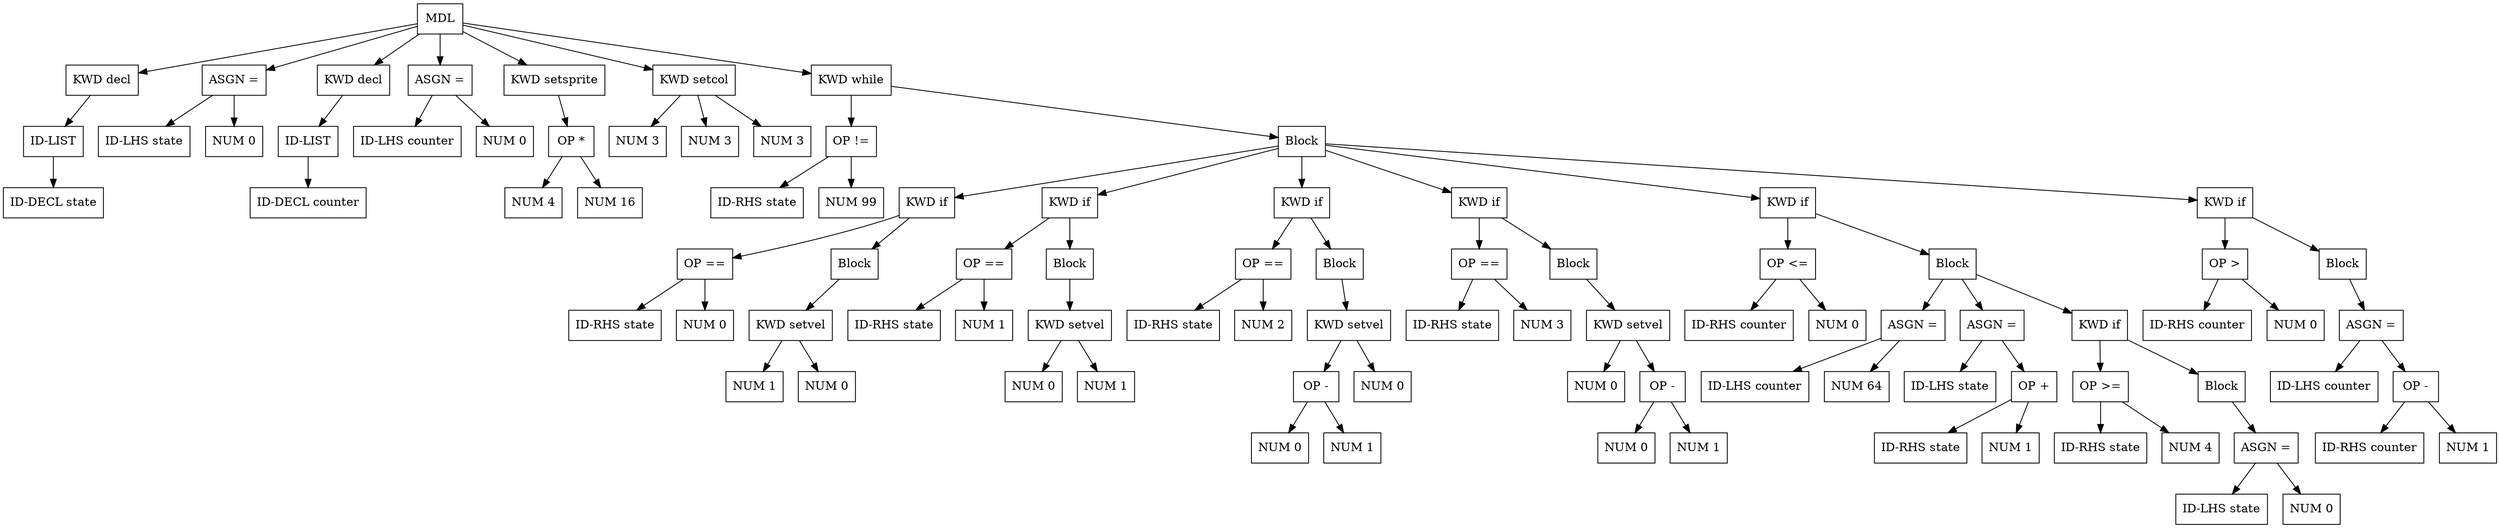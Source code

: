 digraph G {
node [shape = circle];
node581 [ uuid = "a3a4155b-bbeb-4bc4-8eb9-001410db3bc4" shape = "record" label = "MDL
 " ];
node582 [ uuid = "4d6a985f-d227-4a34-b58f-37a289695b80" shape = "record" label = "KWD
 decl" ];
node583 [ uuid = "967cce8c-e83f-4cfc-b557-5db32b6820de" shape = "record" label = "ID-LIST
 " ];
node584 [ uuid = "7b9bea07-f0d0-4098-b497-31f8a9a14727" shape = "record" label = "ID-DECL
 state" ];
node583 -> node584;
node582 -> node583;
node581 -> node582;
node586 [ uuid = "ab95aa07-bf0a-4d30-8251-1affcc6522fc" shape = "record" label = "ASGN
 =" ];
node585 [ uuid = "ca5f2e86-373b-4954-9287-553b3b6abf8c" shape = "record" label = "ID-LHS
 state" ];
node586 -> node585;
node587 [ uuid = "1f2fbc1c-37a2-4eee-a3f2-8f358321abbf" shape = "record" label = "NUM
 0" ];
node586 -> node587;
node581 -> node586;
node588 [ uuid = "812e41ed-1bbc-429e-84a3-b668cb4c7c76" shape = "record" label = "KWD
 decl" ];
node589 [ uuid = "8d6db49a-d2be-46cd-815d-5320dfbce3a9" shape = "record" label = "ID-LIST
 " ];
node590 [ uuid = "8fe3fa3c-ec2b-4f2f-91da-7b43883b424b" shape = "record" label = "ID-DECL
 counter" ];
node589 -> node590;
node588 -> node589;
node581 -> node588;
node592 [ uuid = "2593fd8f-c93d-491d-8678-4ea9fc0b27cc" shape = "record" label = "ASGN
 =" ];
node591 [ uuid = "1e1f23c4-f04c-4617-84cb-9317501d0d23" shape = "record" label = "ID-LHS
 counter" ];
node592 -> node591;
node593 [ uuid = "d41505d9-be9c-46c0-b2dd-0c0a9117ca98" shape = "record" label = "NUM
 0" ];
node592 -> node593;
node581 -> node592;
node594 [ uuid = "c418fe80-a65c-454b-8610-a44e45e0c058" shape = "record" label = "KWD
 setsprite" ];
node596 [ uuid = "731e3db3-a787-4b45-9001-2b6322d14c4b" shape = "record" label = "OP
 *" ];
node595 [ uuid = "c2032cc8-307d-4078-9276-79be78cab81c" shape = "record" label = "NUM
 4" ];
node596 -> node595;
node597 [ uuid = "ddc4dfc7-393d-4886-89d4-55f79b7d0557" shape = "record" label = "NUM
 16" ];
node596 -> node597;
node594 -> node596;
node581 -> node594;
node598 [ uuid = "b671a51f-a16e-4542-b3f4-a3bc7751b113" shape = "record" label = "KWD
 setcol" ];
node599 [ uuid = "979b79a0-87f5-44d2-a021-831310304a7e" shape = "record" label = "NUM
 3" ];
node598 -> node599;
node600 [ uuid = "7ccb3c57-d37e-4c92-aaa0-3ecba2462b4b" shape = "record" label = "NUM
 3" ];
node598 -> node600;
node601 [ uuid = "83e0d476-3b35-4b5e-951f-d1a5f777cceb" shape = "record" label = "NUM
 3" ];
node598 -> node601;
node581 -> node598;
node602 [ uuid = "a52610de-3675-4e8f-b371-c5bbdd87fa99" shape = "record" label = "KWD
 while" ];
node604 [ uuid = "9f278964-40d9-4b38-aa34-7b1d5d608f9d" shape = "record" label = "OP
 !=" ];
node603 [ uuid = "b26ceae5-bb03-4829-a8a5-90c4782e95a6" shape = "record" label = "ID-RHS
 state" ];
node604 -> node603;
node605 [ uuid = "218aaebc-ef63-4e31-95fe-c3b5545e3908" shape = "record" label = "NUM
 99" ];
node604 -> node605;
node602 -> node604;
node606 [ uuid = "dc2f584f-03fe-44ac-8d24-5658804fa97e" shape = "record" label = "Block
 " ];
node607 [ uuid = "475cfdd6-f583-41ea-938e-52f39a3d8b84" shape = "record" label = "KWD
 if" ];
node609 [ uuid = "7a1a147f-e5f0-4251-a195-e6c007e254ed" shape = "record" label = "OP
 ==" ];
node608 [ uuid = "4e2a8c05-6739-41dd-9a9f-91886846fe78" shape = "record" label = "ID-RHS
 state" ];
node609 -> node608;
node610 [ uuid = "2696358a-c1bf-4292-9ac0-1145eea60810" shape = "record" label = "NUM
 0" ];
node609 -> node610;
node607 -> node609;
node611 [ uuid = "73d42afd-d298-4292-beee-f05a7f0737e3" shape = "record" label = "Block
 " ];
node612 [ uuid = "b447f018-05f4-4c51-a923-1470f41bb245" shape = "record" label = "KWD
 setvel" ];
node613 [ uuid = "18dbb90b-e498-42b8-805a-1f8fd3c39d27" shape = "record" label = "NUM
 1" ];
node612 -> node613;
node614 [ uuid = "e5ee2f73-75df-4687-b498-e821099cd74a" shape = "record" label = "NUM
 0" ];
node612 -> node614;
node611 -> node612;
node607 -> node611;
node606 -> node607;
node615 [ uuid = "9900ca75-a77f-415c-93f2-9ef7701a4000" shape = "record" label = "KWD
 if" ];
node617 [ uuid = "9fc6c264-9508-4b6a-af73-565bf46afb21" shape = "record" label = "OP
 ==" ];
node616 [ uuid = "9c13f03e-46ad-48c2-95fa-dd767e6ca938" shape = "record" label = "ID-RHS
 state" ];
node617 -> node616;
node618 [ uuid = "464834ab-39dc-43c1-9f6d-dc4ccfbfb006" shape = "record" label = "NUM
 1" ];
node617 -> node618;
node615 -> node617;
node619 [ uuid = "ce470e9c-2044-4ead-9d56-f4a027aa81e8" shape = "record" label = "Block
 " ];
node620 [ uuid = "4834050c-1e6c-4163-9bce-f6bfd64f4223" shape = "record" label = "KWD
 setvel" ];
node621 [ uuid = "0779b89d-99b0-4342-80a4-15f91ad0d4f4" shape = "record" label = "NUM
 0" ];
node620 -> node621;
node622 [ uuid = "1068a469-dcf3-4a4d-b746-5122335d14d1" shape = "record" label = "NUM
 1" ];
node620 -> node622;
node619 -> node620;
node615 -> node619;
node606 -> node615;
node623 [ uuid = "80e746db-937d-4edf-90ce-4025891e4438" shape = "record" label = "KWD
 if" ];
node625 [ uuid = "97aa4f0b-2ae3-4eed-8959-27d3aa331ebb" shape = "record" label = "OP
 ==" ];
node624 [ uuid = "c60b21c8-3f77-4158-b684-df02a151e405" shape = "record" label = "ID-RHS
 state" ];
node625 -> node624;
node626 [ uuid = "48c8ecf5-595d-45ed-9385-680953b7731b" shape = "record" label = "NUM
 2" ];
node625 -> node626;
node623 -> node625;
node627 [ uuid = "4c873b5e-3583-4a52-9c3b-34317a32d4a1" shape = "record" label = "Block
 " ];
node628 [ uuid = "42207403-e67b-485e-932d-a2ce9c59a5e8" shape = "record" label = "KWD
 setvel" ];
node630 [ uuid = "c6951232-5acd-4196-b4f0-557f28a86f22" shape = "record" label = "OP
 -" ];
node629 [ uuid = "6fb0ad69-cc6f-4d16-bfeb-3e43b19fc2fb" shape = "record" label = "NUM
 0" ];
node630 -> node629;
node631 [ uuid = "3b3b95eb-ad55-4459-9f46-78ec8ffd4905" shape = "record" label = "NUM
 1" ];
node630 -> node631;
node628 -> node630;
node632 [ uuid = "1dc7b4fb-b0cd-428c-b428-8bc872fa06e0" shape = "record" label = "NUM
 0" ];
node628 -> node632;
node627 -> node628;
node623 -> node627;
node606 -> node623;
node633 [ uuid = "1bb38933-9658-4603-a5c2-77713ae6b93c" shape = "record" label = "KWD
 if" ];
node635 [ uuid = "75042d33-505c-43e6-863c-c3eb4d9dda41" shape = "record" label = "OP
 ==" ];
node634 [ uuid = "b4b3be4e-b69d-47a1-ab7c-8b9048375930" shape = "record" label = "ID-RHS
 state" ];
node635 -> node634;
node636 [ uuid = "72ee4567-ca23-4693-9ad1-51c1fa63f2c7" shape = "record" label = "NUM
 3" ];
node635 -> node636;
node633 -> node635;
node637 [ uuid = "47dd5e4f-768a-433e-bb85-c5a0991d5881" shape = "record" label = "Block
 " ];
node638 [ uuid = "dc36ae2c-bf4f-4ddb-839a-2b950e2534cc" shape = "record" label = "KWD
 setvel" ];
node639 [ uuid = "75ee1ab4-5829-477c-b8ec-8f8e5d4c8ac6" shape = "record" label = "NUM
 0" ];
node638 -> node639;
node641 [ uuid = "9336b663-78ee-49c0-b13a-62fec25229bc" shape = "record" label = "OP
 -" ];
node640 [ uuid = "1b69b8d9-cd41-46e9-a162-5d921b17dc23" shape = "record" label = "NUM
 0" ];
node641 -> node640;
node642 [ uuid = "75c3af72-36ca-4dfa-944a-60ef238e8127" shape = "record" label = "NUM
 1" ];
node641 -> node642;
node638 -> node641;
node637 -> node638;
node633 -> node637;
node606 -> node633;
node643 [ uuid = "5e38bbb3-093a-4980-8bf6-ec1b727d80db" shape = "record" label = "KWD
 if" ];
node645 [ uuid = "486adf09-eac5-4900-98cc-87003fa0609b" shape = "record" label = "OP
 \<=" ];
node644 [ uuid = "0544829b-b5d7-4dd4-bd34-647ddafeaf6b" shape = "record" label = "ID-RHS
 counter" ];
node645 -> node644;
node646 [ uuid = "51e4268f-c6fa-4bde-a9c6-c4b346eb9684" shape = "record" label = "NUM
 0" ];
node645 -> node646;
node643 -> node645;
node647 [ uuid = "517cdca3-decc-4be8-a454-752728604a1d" shape = "record" label = "Block
 " ];
node649 [ uuid = "afd20912-95ae-4337-9412-3dfc44102ef0" shape = "record" label = "ASGN
 =" ];
node648 [ uuid = "2eac7ddd-43b1-498e-b431-e2565730249a" shape = "record" label = "ID-LHS
 counter" ];
node649 -> node648;
node650 [ uuid = "1296f82c-2c17-41ae-aa91-c8d1319dc904" shape = "record" label = "NUM
 64" ];
node649 -> node650;
node647 -> node649;
node652 [ uuid = "7e235210-cdbb-43d3-9893-dcf53b4dc47c" shape = "record" label = "ASGN
 =" ];
node651 [ uuid = "b55ae966-20b9-495b-977a-a23295d536f4" shape = "record" label = "ID-LHS
 state" ];
node652 -> node651;
node654 [ uuid = "b4ae217f-d312-41d0-b430-60f1d86f04cf" shape = "record" label = "OP
 +" ];
node653 [ uuid = "57c61f97-5f71-4d17-91a8-f166253540dc" shape = "record" label = "ID-RHS
 state" ];
node654 -> node653;
node655 [ uuid = "07651a5c-19ec-4fa7-b2f5-0b4365f63473" shape = "record" label = "NUM
 1" ];
node654 -> node655;
node652 -> node654;
node647 -> node652;
node656 [ uuid = "e9621fdf-2a1f-46a6-91f3-4ba8b1719a62" shape = "record" label = "KWD
 if" ];
node658 [ uuid = "daa4375c-d371-45ec-85c6-b24ca23fbbdd" shape = "record" label = "OP
 \>=" ];
node657 [ uuid = "cf7d0d8b-e269-4321-8656-cd8154d32760" shape = "record" label = "ID-RHS
 state" ];
node658 -> node657;
node659 [ uuid = "b9eae59d-9f50-4bea-8b75-cae1cc665f32" shape = "record" label = "NUM
 4" ];
node658 -> node659;
node656 -> node658;
node660 [ uuid = "e192c244-d8b9-47b3-a4e7-991576d42d60" shape = "record" label = "Block
 " ];
node662 [ uuid = "903e0c6b-0768-412a-9437-7089dda9cdba" shape = "record" label = "ASGN
 =" ];
node661 [ uuid = "c891fcdd-eac7-4e2d-8844-a716439f36c2" shape = "record" label = "ID-LHS
 state" ];
node662 -> node661;
node663 [ uuid = "ea8901b1-ad0c-4808-a08d-186dd3c7d056" shape = "record" label = "NUM
 0" ];
node662 -> node663;
node660 -> node662;
node656 -> node660;
node647 -> node656;
node643 -> node647;
node606 -> node643;
node664 [ uuid = "1ffaaa2a-f8d0-490d-9dd5-ffc0e64555ff" shape = "record" label = "KWD
 if" ];
node666 [ uuid = "fa225ce5-5b6f-425f-b3f8-a764fe936800" shape = "record" label = "OP
 \>" ];
node665 [ uuid = "bea1b311-b8ff-4f47-b2f4-c1de0226f6db" shape = "record" label = "ID-RHS
 counter" ];
node666 -> node665;
node667 [ uuid = "472cc452-4d09-4853-a37e-d20c6187d1ff" shape = "record" label = "NUM
 0" ];
node666 -> node667;
node664 -> node666;
node668 [ uuid = "bce3852a-96ea-484d-a26d-04704c4e8e1f" shape = "record" label = "Block
 " ];
node670 [ uuid = "fc712949-68e9-4a3b-bf8f-1c64d057cddb" shape = "record" label = "ASGN
 =" ];
node669 [ uuid = "68355749-9b32-4384-b598-10f5e25699ee" shape = "record" label = "ID-LHS
 counter" ];
node670 -> node669;
node672 [ uuid = "9b34c998-84e2-4199-9842-20fbc93d9d5a" shape = "record" label = "OP
 -" ];
node671 [ uuid = "bb75831e-8ea6-405d-bbc2-b40bb9f15e85" shape = "record" label = "ID-RHS
 counter" ];
node672 -> node671;
node673 [ uuid = "f2ba20a3-faa0-4b32-a13f-9b0476aa1b36" shape = "record" label = "NUM
 1" ];
node672 -> node673;
node670 -> node672;
node668 -> node670;
node664 -> node668;
node606 -> node664;
node602 -> node606;
node581 -> node602;
}
